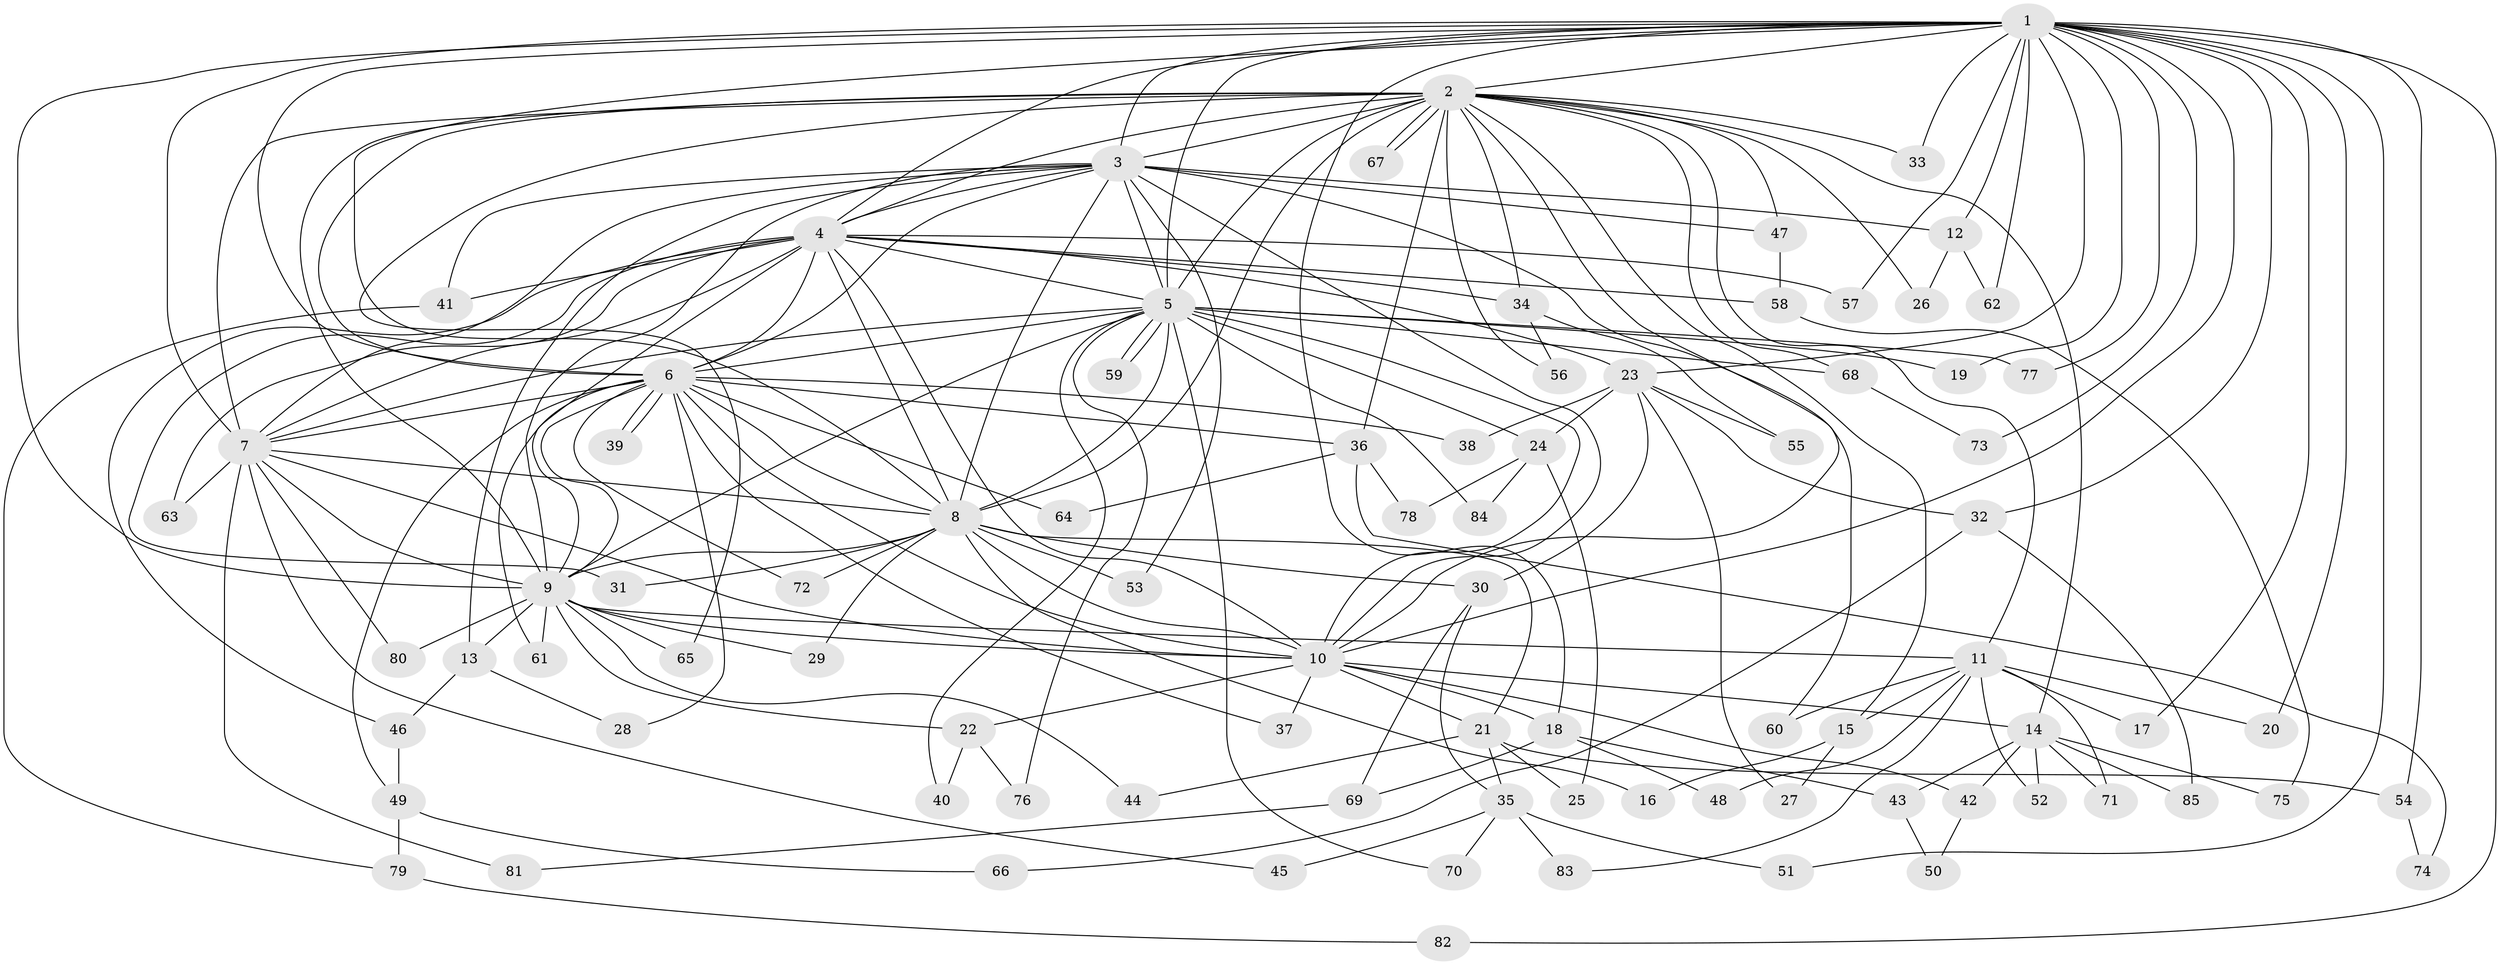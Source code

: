 // coarse degree distribution, {15: 0.12, 10: 0.04, 12: 0.04, 9: 0.08, 4: 0.12, 5: 0.04, 2: 0.52, 8: 0.04}
// Generated by graph-tools (version 1.1) at 2025/17/03/04/25 18:17:17]
// undirected, 85 vertices, 195 edges
graph export_dot {
graph [start="1"]
  node [color=gray90,style=filled];
  1;
  2;
  3;
  4;
  5;
  6;
  7;
  8;
  9;
  10;
  11;
  12;
  13;
  14;
  15;
  16;
  17;
  18;
  19;
  20;
  21;
  22;
  23;
  24;
  25;
  26;
  27;
  28;
  29;
  30;
  31;
  32;
  33;
  34;
  35;
  36;
  37;
  38;
  39;
  40;
  41;
  42;
  43;
  44;
  45;
  46;
  47;
  48;
  49;
  50;
  51;
  52;
  53;
  54;
  55;
  56;
  57;
  58;
  59;
  60;
  61;
  62;
  63;
  64;
  65;
  66;
  67;
  68;
  69;
  70;
  71;
  72;
  73;
  74;
  75;
  76;
  77;
  78;
  79;
  80;
  81;
  82;
  83;
  84;
  85;
  1 -- 2;
  1 -- 3;
  1 -- 4;
  1 -- 5;
  1 -- 6;
  1 -- 7;
  1 -- 8;
  1 -- 9;
  1 -- 10;
  1 -- 12;
  1 -- 17;
  1 -- 18;
  1 -- 19;
  1 -- 20;
  1 -- 23;
  1 -- 32;
  1 -- 33;
  1 -- 51;
  1 -- 54;
  1 -- 57;
  1 -- 62;
  1 -- 73;
  1 -- 77;
  1 -- 82;
  2 -- 3;
  2 -- 4;
  2 -- 5;
  2 -- 6;
  2 -- 7;
  2 -- 8;
  2 -- 9;
  2 -- 10;
  2 -- 11;
  2 -- 14;
  2 -- 15;
  2 -- 26;
  2 -- 33;
  2 -- 34;
  2 -- 36;
  2 -- 47;
  2 -- 56;
  2 -- 65;
  2 -- 67;
  2 -- 67;
  2 -- 68;
  3 -- 4;
  3 -- 5;
  3 -- 6;
  3 -- 7;
  3 -- 8;
  3 -- 9;
  3 -- 10;
  3 -- 12;
  3 -- 13;
  3 -- 41;
  3 -- 47;
  3 -- 53;
  3 -- 60;
  4 -- 5;
  4 -- 6;
  4 -- 7;
  4 -- 8;
  4 -- 9;
  4 -- 10;
  4 -- 23;
  4 -- 31;
  4 -- 34;
  4 -- 41;
  4 -- 46;
  4 -- 57;
  4 -- 58;
  4 -- 63;
  5 -- 6;
  5 -- 7;
  5 -- 8;
  5 -- 9;
  5 -- 10;
  5 -- 19;
  5 -- 24;
  5 -- 40;
  5 -- 59;
  5 -- 59;
  5 -- 68;
  5 -- 70;
  5 -- 76;
  5 -- 77;
  5 -- 84;
  6 -- 7;
  6 -- 8;
  6 -- 9;
  6 -- 10;
  6 -- 28;
  6 -- 36;
  6 -- 37;
  6 -- 38;
  6 -- 39;
  6 -- 39;
  6 -- 49;
  6 -- 61;
  6 -- 64;
  6 -- 72;
  7 -- 8;
  7 -- 9;
  7 -- 10;
  7 -- 45;
  7 -- 63;
  7 -- 80;
  7 -- 81;
  8 -- 9;
  8 -- 10;
  8 -- 16;
  8 -- 21;
  8 -- 29;
  8 -- 30;
  8 -- 31;
  8 -- 53;
  8 -- 72;
  9 -- 10;
  9 -- 11;
  9 -- 13;
  9 -- 22;
  9 -- 29;
  9 -- 44;
  9 -- 61;
  9 -- 65;
  9 -- 80;
  10 -- 14;
  10 -- 18;
  10 -- 21;
  10 -- 22;
  10 -- 37;
  10 -- 42;
  11 -- 15;
  11 -- 17;
  11 -- 20;
  11 -- 48;
  11 -- 52;
  11 -- 60;
  11 -- 71;
  11 -- 83;
  12 -- 26;
  12 -- 62;
  13 -- 28;
  13 -- 46;
  14 -- 42;
  14 -- 43;
  14 -- 52;
  14 -- 71;
  14 -- 75;
  14 -- 85;
  15 -- 16;
  15 -- 27;
  18 -- 43;
  18 -- 48;
  18 -- 69;
  21 -- 25;
  21 -- 35;
  21 -- 44;
  21 -- 54;
  22 -- 40;
  22 -- 76;
  23 -- 24;
  23 -- 27;
  23 -- 30;
  23 -- 32;
  23 -- 38;
  23 -- 55;
  24 -- 25;
  24 -- 78;
  24 -- 84;
  30 -- 35;
  30 -- 69;
  32 -- 66;
  32 -- 85;
  34 -- 55;
  34 -- 56;
  35 -- 45;
  35 -- 51;
  35 -- 70;
  35 -- 83;
  36 -- 64;
  36 -- 74;
  36 -- 78;
  41 -- 79;
  42 -- 50;
  43 -- 50;
  46 -- 49;
  47 -- 58;
  49 -- 66;
  49 -- 79;
  54 -- 74;
  58 -- 75;
  68 -- 73;
  69 -- 81;
  79 -- 82;
}

